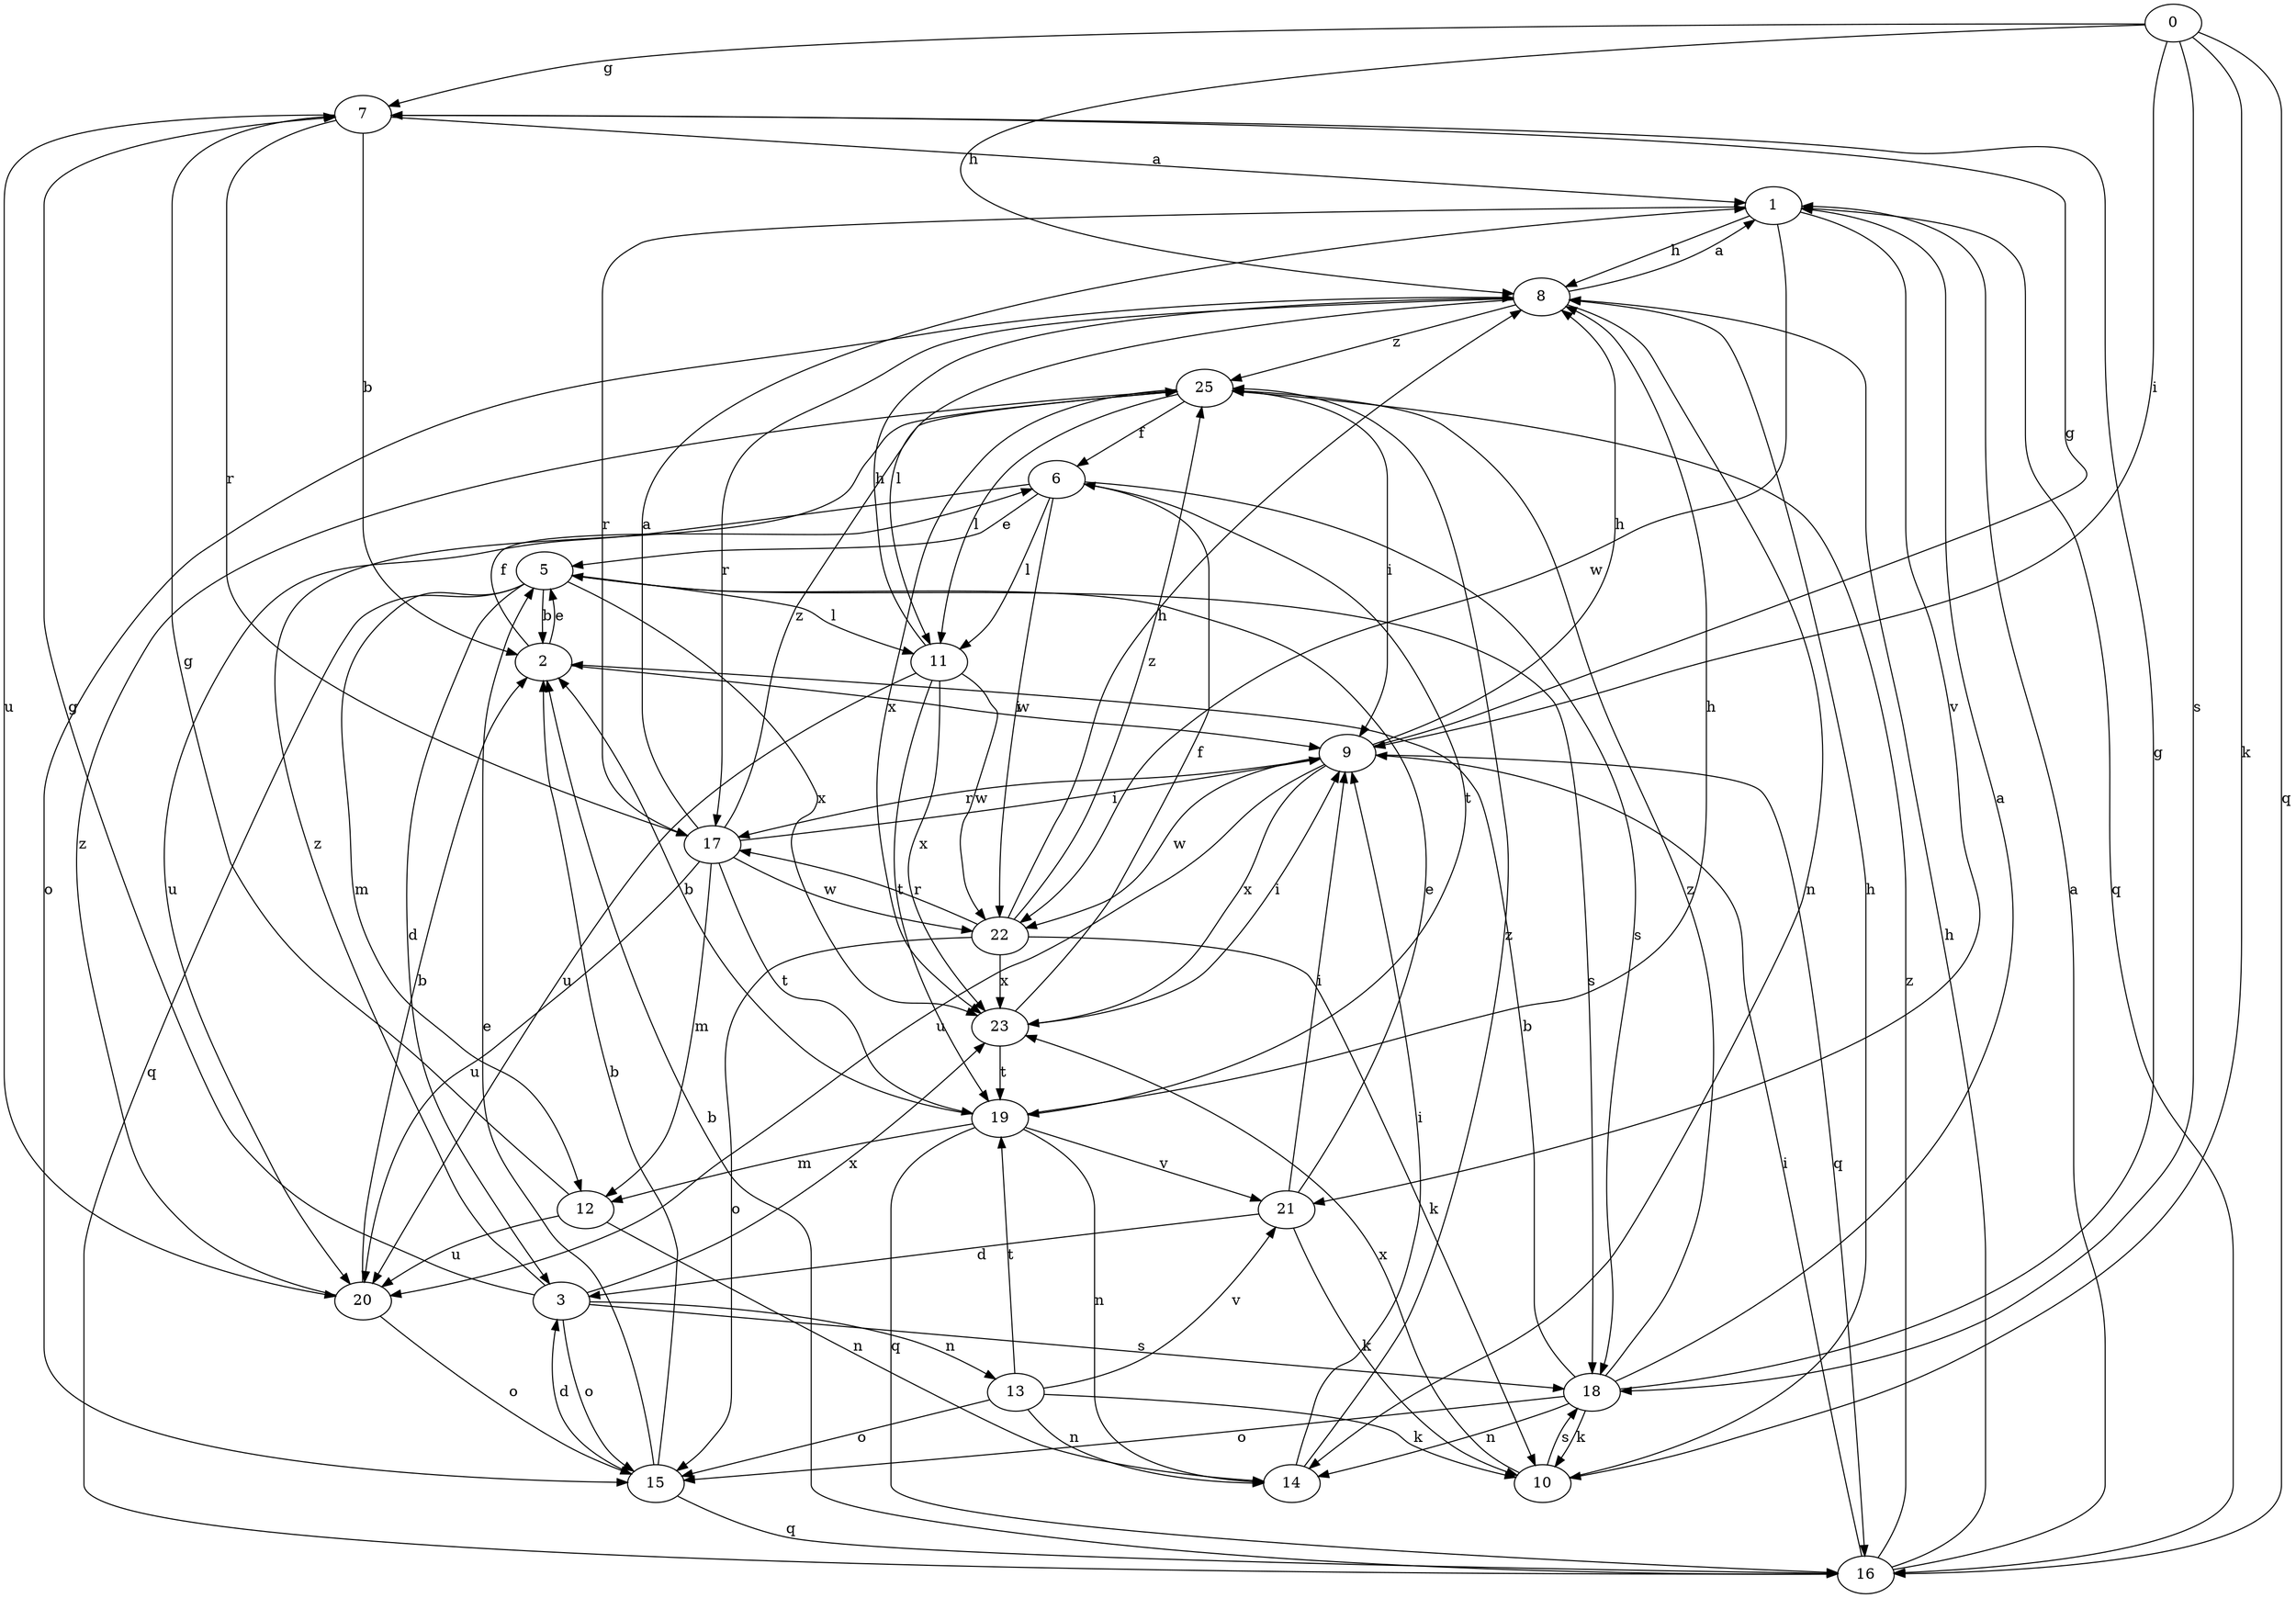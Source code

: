 strict digraph  {
0;
1;
2;
3;
5;
6;
7;
8;
9;
10;
11;
12;
13;
14;
15;
16;
17;
18;
19;
20;
21;
22;
23;
25;
0 -> 7  [label=g];
0 -> 8  [label=h];
0 -> 9  [label=i];
0 -> 10  [label=k];
0 -> 16  [label=q];
0 -> 18  [label=s];
1 -> 8  [label=h];
1 -> 16  [label=q];
1 -> 17  [label=r];
1 -> 21  [label=v];
1 -> 22  [label=w];
2 -> 5  [label=e];
2 -> 6  [label=f];
2 -> 9  [label=i];
3 -> 7  [label=g];
3 -> 13  [label=n];
3 -> 15  [label=o];
3 -> 18  [label=s];
3 -> 23  [label=x];
3 -> 25  [label=z];
5 -> 2  [label=b];
5 -> 3  [label=d];
5 -> 11  [label=l];
5 -> 12  [label=m];
5 -> 16  [label=q];
5 -> 18  [label=s];
5 -> 23  [label=x];
6 -> 5  [label=e];
6 -> 11  [label=l];
6 -> 18  [label=s];
6 -> 19  [label=t];
6 -> 20  [label=u];
6 -> 22  [label=w];
7 -> 1  [label=a];
7 -> 2  [label=b];
7 -> 17  [label=r];
7 -> 20  [label=u];
8 -> 1  [label=a];
8 -> 11  [label=l];
8 -> 14  [label=n];
8 -> 15  [label=o];
8 -> 17  [label=r];
8 -> 25  [label=z];
9 -> 7  [label=g];
9 -> 8  [label=h];
9 -> 16  [label=q];
9 -> 17  [label=r];
9 -> 20  [label=u];
9 -> 22  [label=w];
9 -> 23  [label=x];
10 -> 8  [label=h];
10 -> 18  [label=s];
10 -> 23  [label=x];
11 -> 8  [label=h];
11 -> 19  [label=t];
11 -> 20  [label=u];
11 -> 22  [label=w];
11 -> 23  [label=x];
12 -> 7  [label=g];
12 -> 14  [label=n];
12 -> 20  [label=u];
13 -> 10  [label=k];
13 -> 14  [label=n];
13 -> 15  [label=o];
13 -> 19  [label=t];
13 -> 21  [label=v];
14 -> 9  [label=i];
14 -> 25  [label=z];
15 -> 2  [label=b];
15 -> 3  [label=d];
15 -> 5  [label=e];
15 -> 16  [label=q];
16 -> 1  [label=a];
16 -> 2  [label=b];
16 -> 8  [label=h];
16 -> 9  [label=i];
16 -> 25  [label=z];
17 -> 1  [label=a];
17 -> 9  [label=i];
17 -> 12  [label=m];
17 -> 19  [label=t];
17 -> 20  [label=u];
17 -> 22  [label=w];
17 -> 25  [label=z];
18 -> 1  [label=a];
18 -> 2  [label=b];
18 -> 7  [label=g];
18 -> 10  [label=k];
18 -> 14  [label=n];
18 -> 15  [label=o];
18 -> 25  [label=z];
19 -> 2  [label=b];
19 -> 8  [label=h];
19 -> 12  [label=m];
19 -> 14  [label=n];
19 -> 16  [label=q];
19 -> 21  [label=v];
20 -> 2  [label=b];
20 -> 15  [label=o];
20 -> 25  [label=z];
21 -> 3  [label=d];
21 -> 5  [label=e];
21 -> 9  [label=i];
21 -> 10  [label=k];
22 -> 8  [label=h];
22 -> 10  [label=k];
22 -> 15  [label=o];
22 -> 17  [label=r];
22 -> 23  [label=x];
22 -> 25  [label=z];
23 -> 6  [label=f];
23 -> 9  [label=i];
23 -> 19  [label=t];
25 -> 6  [label=f];
25 -> 9  [label=i];
25 -> 11  [label=l];
25 -> 23  [label=x];
}

